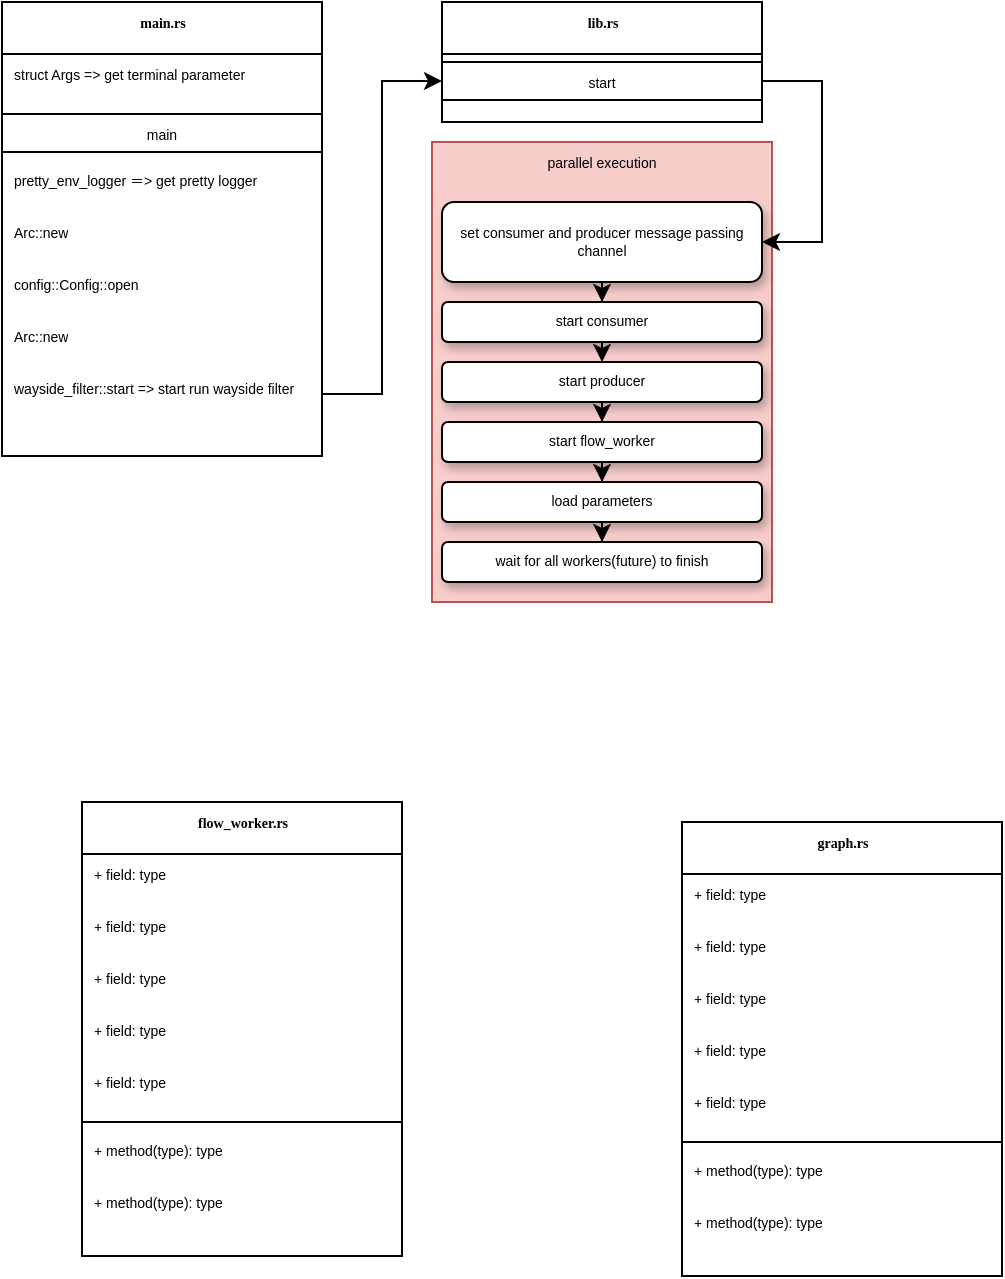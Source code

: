 <mxfile version="15.0.3" type="github">
  <diagram name="Page-1" id="9f46799a-70d6-7492-0946-bef42562c5a5">
    <mxGraphModel dx="805" dy="466" grid="1" gridSize="10" guides="1" tooltips="1" connect="1" arrows="1" fold="1" page="1" pageScale="1" pageWidth="1100" pageHeight="850" background="none" math="0" shadow="0">
      <root>
        <mxCell id="0" />
        <mxCell id="1" parent="0" />
        <mxCell id="3UPYBKitPrsgGl5lzxsW-54" value="parallel execution" style="rounded=0;whiteSpace=wrap;html=1;shadow=0;fontSize=7;align=center;verticalAlign=top;fillOpacity=100;labelBorderColor=none;labelPadding=0;fillColor=#f8cecc;strokeColor=#b85450;" vertex="1" parent="1">
          <mxGeometry x="275" y="110" width="170" height="230" as="geometry" />
        </mxCell>
        <mxCell id="78961159f06e98e8-17" value="main.rs&lt;br style=&quot;font-size: 7px;&quot;&gt;" style="swimlane;html=1;fontStyle=1;align=center;verticalAlign=top;childLayout=stackLayout;horizontal=1;startSize=26;horizontalStack=0;resizeParent=1;resizeLast=0;collapsible=1;marginBottom=0;swimlaneFillColor=#ffffff;rounded=0;shadow=0;comic=0;labelBackgroundColor=none;strokeWidth=1;fillColor=none;fontFamily=Verdana;fontSize=7;" parent="1" vertex="1">
          <mxGeometry x="60" y="40" width="160" height="227" as="geometry" />
        </mxCell>
        <mxCell id="78961159f06e98e8-21" value="struct Args =&amp;gt; get terminal parameter&amp;nbsp;" style="text;html=1;strokeColor=none;fillColor=none;align=left;verticalAlign=top;spacingLeft=4;spacingRight=4;whiteSpace=wrap;overflow=hidden;rotatable=0;points=[[0,0.5],[1,0.5]];portConstraint=eastwest;fontSize=7;" parent="78961159f06e98e8-17" vertex="1">
          <mxGeometry y="26" width="160" height="26" as="geometry" />
        </mxCell>
        <mxCell id="3UPYBKitPrsgGl5lzxsW-34" value="" style="line;html=1;strokeWidth=1;fillColor=none;align=left;verticalAlign=middle;spacingTop=-1;spacingLeft=3;spacingRight=3;rotatable=0;labelPosition=right;points=[];portConstraint=eastwest;fontSize=7;" vertex="1" parent="78961159f06e98e8-17">
          <mxGeometry y="52" width="160" height="8" as="geometry" />
        </mxCell>
        <mxCell id="3UPYBKitPrsgGl5lzxsW-35" value="main&lt;br&gt;" style="text;html=1;strokeColor=none;fillColor=none;align=center;verticalAlign=middle;spacingLeft=4;spacingRight=4;whiteSpace=wrap;overflow=hidden;rotatable=0;points=[[0,0.5],[1,0.5]];portConstraint=eastwest;fontSize=7;" vertex="1" parent="78961159f06e98e8-17">
          <mxGeometry y="60" width="160" height="11" as="geometry" />
        </mxCell>
        <mxCell id="3UPYBKitPrsgGl5lzxsW-33" value="" style="line;html=1;strokeWidth=1;fillColor=none;align=left;verticalAlign=middle;spacingTop=-1;spacingLeft=3;spacingRight=3;rotatable=0;labelPosition=right;points=[];portConstraint=eastwest;fontSize=7;" vertex="1" parent="78961159f06e98e8-17">
          <mxGeometry y="71" width="160" height="8" as="geometry" />
        </mxCell>
        <mxCell id="78961159f06e98e8-20" value="&lt;font style=&quot;font-size: 7px;&quot;&gt;&lt;font style=&quot;font-size: 7px;&quot;&gt;pretty_env_logger ＝&amp;gt; get pretty logge&lt;/font&gt;r&lt;/font&gt;" style="text;html=1;strokeColor=none;fillColor=none;align=left;verticalAlign=top;spacingLeft=4;spacingRight=4;whiteSpace=wrap;overflow=hidden;rotatable=0;points=[[0,0.5],[1,0.5]];portConstraint=eastwest;fontSize=7;" parent="78961159f06e98e8-17" vertex="1">
          <mxGeometry y="79" width="160" height="26" as="geometry" />
        </mxCell>
        <mxCell id="3UPYBKitPrsgGl5lzxsW-29" value="Arc::new" style="text;html=1;strokeColor=none;fillColor=none;align=left;verticalAlign=top;spacingLeft=4;spacingRight=4;whiteSpace=wrap;overflow=hidden;rotatable=0;points=[[0,0.5],[1,0.5]];portConstraint=eastwest;fontSize=7;" vertex="1" parent="78961159f06e98e8-17">
          <mxGeometry y="105" width="160" height="26" as="geometry" />
        </mxCell>
        <mxCell id="78961159f06e98e8-27" value="config::Config::open" style="text;html=1;strokeColor=none;fillColor=none;align=left;verticalAlign=top;spacingLeft=4;spacingRight=4;whiteSpace=wrap;overflow=hidden;rotatable=0;points=[[0,0.5],[1,0.5]];portConstraint=eastwest;fontSize=7;" parent="78961159f06e98e8-17" vertex="1">
          <mxGeometry y="131" width="160" height="26" as="geometry" />
        </mxCell>
        <mxCell id="3UPYBKitPrsgGl5lzxsW-30" value="Arc::new" style="text;html=1;strokeColor=none;fillColor=none;align=left;verticalAlign=top;spacingLeft=4;spacingRight=4;whiteSpace=wrap;overflow=hidden;rotatable=0;points=[[0,0.5],[1,0.5]];portConstraint=eastwest;fontSize=7;" vertex="1" parent="78961159f06e98e8-17">
          <mxGeometry y="157" width="160" height="26" as="geometry" />
        </mxCell>
        <mxCell id="3UPYBKitPrsgGl5lzxsW-31" value="wayside_filter::start =&amp;gt; start run wayside filter&lt;br&gt;" style="text;html=1;strokeColor=none;fillColor=none;align=left;verticalAlign=top;spacingLeft=4;spacingRight=4;whiteSpace=wrap;overflow=hidden;rotatable=0;points=[[0,0.5],[1,0.5]];portConstraint=eastwest;fontSize=7;" vertex="1" parent="78961159f06e98e8-17">
          <mxGeometry y="183" width="160" height="26" as="geometry" />
        </mxCell>
        <mxCell id="3UPYBKitPrsgGl5lzxsW-43" style="edgeStyle=orthogonalEdgeStyle;rounded=0;orthogonalLoop=1;jettySize=auto;html=1;entryX=1;entryY=0.5;entryDx=0;entryDy=0;fontSize=7;exitX=1;exitY=0.5;exitDx=0;exitDy=0;" edge="1" parent="1" source="3UPYBKitPrsgGl5lzxsW-37" target="3UPYBKitPrsgGl5lzxsW-42">
          <mxGeometry relative="1" as="geometry">
            <Array as="points">
              <mxPoint x="470" y="79" />
              <mxPoint x="470" y="160" />
            </Array>
          </mxGeometry>
        </mxCell>
        <mxCell id="3UPYBKitPrsgGl5lzxsW-1" value="lib.rs" style="swimlane;html=1;fontStyle=1;align=center;verticalAlign=top;childLayout=stackLayout;horizontal=1;startSize=26;horizontalStack=0;resizeParent=1;resizeLast=0;collapsible=1;marginBottom=0;swimlaneFillColor=#ffffff;rounded=0;shadow=0;comic=0;labelBackgroundColor=none;strokeWidth=1;fillColor=none;fontFamily=Verdana;fontSize=7;" vertex="1" parent="1">
          <mxGeometry x="280" y="40" width="160" height="60" as="geometry" />
        </mxCell>
        <mxCell id="3UPYBKitPrsgGl5lzxsW-36" value="" style="line;html=1;strokeWidth=1;fillColor=none;align=left;verticalAlign=middle;spacingTop=-1;spacingLeft=3;spacingRight=3;rotatable=0;labelPosition=right;points=[];portConstraint=eastwest;fontSize=7;" vertex="1" parent="3UPYBKitPrsgGl5lzxsW-1">
          <mxGeometry y="26" width="160" height="8" as="geometry" />
        </mxCell>
        <mxCell id="3UPYBKitPrsgGl5lzxsW-37" value="start" style="text;html=1;strokeColor=none;fillColor=none;align=center;verticalAlign=middle;spacingLeft=4;spacingRight=4;whiteSpace=wrap;overflow=hidden;rotatable=0;points=[[0,0.5],[1,0.5]];portConstraint=eastwest;fontSize=7;" vertex="1" parent="3UPYBKitPrsgGl5lzxsW-1">
          <mxGeometry y="34" width="160" height="11" as="geometry" />
        </mxCell>
        <mxCell id="3UPYBKitPrsgGl5lzxsW-38" value="" style="line;html=1;strokeWidth=1;fillColor=none;align=left;verticalAlign=middle;spacingTop=-1;spacingLeft=3;spacingRight=3;rotatable=0;labelPosition=right;points=[];portConstraint=eastwest;fontSize=7;" vertex="1" parent="3UPYBKitPrsgGl5lzxsW-1">
          <mxGeometry y="45" width="160" height="8" as="geometry" />
        </mxCell>
        <mxCell id="3UPYBKitPrsgGl5lzxsW-10" value="graph.rs&lt;br style=&quot;font-size: 7px;&quot;&gt;" style="swimlane;html=1;fontStyle=1;align=center;verticalAlign=top;childLayout=stackLayout;horizontal=1;startSize=26;horizontalStack=0;resizeParent=1;resizeLast=0;collapsible=1;marginBottom=0;swimlaneFillColor=#ffffff;rounded=0;shadow=0;comic=0;labelBackgroundColor=none;strokeWidth=1;fillColor=none;fontFamily=Verdana;fontSize=7;" vertex="1" parent="1">
          <mxGeometry x="400" y="450" width="160" height="227" as="geometry" />
        </mxCell>
        <mxCell id="3UPYBKitPrsgGl5lzxsW-11" value="+ field: type" style="text;html=1;strokeColor=none;fillColor=none;align=left;verticalAlign=top;spacingLeft=4;spacingRight=4;whiteSpace=wrap;overflow=hidden;rotatable=0;points=[[0,0.5],[1,0.5]];portConstraint=eastwest;fontSize=7;" vertex="1" parent="3UPYBKitPrsgGl5lzxsW-10">
          <mxGeometry y="26" width="160" height="26" as="geometry" />
        </mxCell>
        <mxCell id="3UPYBKitPrsgGl5lzxsW-12" value="+ field: type" style="text;html=1;strokeColor=none;fillColor=none;align=left;verticalAlign=top;spacingLeft=4;spacingRight=4;whiteSpace=wrap;overflow=hidden;rotatable=0;points=[[0,0.5],[1,0.5]];portConstraint=eastwest;fontSize=7;" vertex="1" parent="3UPYBKitPrsgGl5lzxsW-10">
          <mxGeometry y="52" width="160" height="26" as="geometry" />
        </mxCell>
        <mxCell id="3UPYBKitPrsgGl5lzxsW-13" value="+ field: type" style="text;html=1;strokeColor=none;fillColor=none;align=left;verticalAlign=top;spacingLeft=4;spacingRight=4;whiteSpace=wrap;overflow=hidden;rotatable=0;points=[[0,0.5],[1,0.5]];portConstraint=eastwest;fontSize=7;" vertex="1" parent="3UPYBKitPrsgGl5lzxsW-10">
          <mxGeometry y="78" width="160" height="26" as="geometry" />
        </mxCell>
        <mxCell id="3UPYBKitPrsgGl5lzxsW-14" value="+ field: type" style="text;html=1;strokeColor=none;fillColor=none;align=left;verticalAlign=top;spacingLeft=4;spacingRight=4;whiteSpace=wrap;overflow=hidden;rotatable=0;points=[[0,0.5],[1,0.5]];portConstraint=eastwest;fontSize=7;" vertex="1" parent="3UPYBKitPrsgGl5lzxsW-10">
          <mxGeometry y="104" width="160" height="26" as="geometry" />
        </mxCell>
        <mxCell id="3UPYBKitPrsgGl5lzxsW-15" value="+ field: type" style="text;html=1;strokeColor=none;fillColor=none;align=left;verticalAlign=top;spacingLeft=4;spacingRight=4;whiteSpace=wrap;overflow=hidden;rotatable=0;points=[[0,0.5],[1,0.5]];portConstraint=eastwest;fontSize=7;" vertex="1" parent="3UPYBKitPrsgGl5lzxsW-10">
          <mxGeometry y="130" width="160" height="26" as="geometry" />
        </mxCell>
        <mxCell id="3UPYBKitPrsgGl5lzxsW-16" value="" style="line;html=1;strokeWidth=1;fillColor=none;align=left;verticalAlign=middle;spacingTop=-1;spacingLeft=3;spacingRight=3;rotatable=0;labelPosition=right;points=[];portConstraint=eastwest;fontSize=7;" vertex="1" parent="3UPYBKitPrsgGl5lzxsW-10">
          <mxGeometry y="156" width="160" height="8" as="geometry" />
        </mxCell>
        <mxCell id="3UPYBKitPrsgGl5lzxsW-17" value="+ method(type): type" style="text;html=1;strokeColor=none;fillColor=none;align=left;verticalAlign=top;spacingLeft=4;spacingRight=4;whiteSpace=wrap;overflow=hidden;rotatable=0;points=[[0,0.5],[1,0.5]];portConstraint=eastwest;fontSize=7;" vertex="1" parent="3UPYBKitPrsgGl5lzxsW-10">
          <mxGeometry y="164" width="160" height="26" as="geometry" />
        </mxCell>
        <mxCell id="3UPYBKitPrsgGl5lzxsW-18" value="+ method(type): type" style="text;html=1;strokeColor=none;fillColor=none;align=left;verticalAlign=top;spacingLeft=4;spacingRight=4;whiteSpace=wrap;overflow=hidden;rotatable=0;points=[[0,0.5],[1,0.5]];portConstraint=eastwest;fontSize=7;" vertex="1" parent="3UPYBKitPrsgGl5lzxsW-10">
          <mxGeometry y="190" width="160" height="26" as="geometry" />
        </mxCell>
        <mxCell id="3UPYBKitPrsgGl5lzxsW-19" value="flow_worker.rs&lt;br style=&quot;font-size: 7px;&quot;&gt;" style="swimlane;html=1;fontStyle=1;align=center;verticalAlign=top;childLayout=stackLayout;horizontal=1;startSize=26;horizontalStack=0;resizeParent=1;resizeLast=0;collapsible=1;marginBottom=0;swimlaneFillColor=#ffffff;rounded=0;shadow=0;comic=0;labelBackgroundColor=none;strokeWidth=1;fillColor=none;fontFamily=Verdana;fontSize=7;" vertex="1" parent="1">
          <mxGeometry x="100" y="440" width="160" height="227" as="geometry" />
        </mxCell>
        <mxCell id="3UPYBKitPrsgGl5lzxsW-20" value="+ field: type" style="text;html=1;strokeColor=none;fillColor=none;align=left;verticalAlign=top;spacingLeft=4;spacingRight=4;whiteSpace=wrap;overflow=hidden;rotatable=0;points=[[0,0.5],[1,0.5]];portConstraint=eastwest;fontSize=7;" vertex="1" parent="3UPYBKitPrsgGl5lzxsW-19">
          <mxGeometry y="26" width="160" height="26" as="geometry" />
        </mxCell>
        <mxCell id="3UPYBKitPrsgGl5lzxsW-21" value="+ field: type" style="text;html=1;strokeColor=none;fillColor=none;align=left;verticalAlign=top;spacingLeft=4;spacingRight=4;whiteSpace=wrap;overflow=hidden;rotatable=0;points=[[0,0.5],[1,0.5]];portConstraint=eastwest;fontSize=7;" vertex="1" parent="3UPYBKitPrsgGl5lzxsW-19">
          <mxGeometry y="52" width="160" height="26" as="geometry" />
        </mxCell>
        <mxCell id="3UPYBKitPrsgGl5lzxsW-22" value="+ field: type" style="text;html=1;strokeColor=none;fillColor=none;align=left;verticalAlign=top;spacingLeft=4;spacingRight=4;whiteSpace=wrap;overflow=hidden;rotatable=0;points=[[0,0.5],[1,0.5]];portConstraint=eastwest;fontSize=7;" vertex="1" parent="3UPYBKitPrsgGl5lzxsW-19">
          <mxGeometry y="78" width="160" height="26" as="geometry" />
        </mxCell>
        <mxCell id="3UPYBKitPrsgGl5lzxsW-23" value="+ field: type" style="text;html=1;strokeColor=none;fillColor=none;align=left;verticalAlign=top;spacingLeft=4;spacingRight=4;whiteSpace=wrap;overflow=hidden;rotatable=0;points=[[0,0.5],[1,0.5]];portConstraint=eastwest;fontSize=7;" vertex="1" parent="3UPYBKitPrsgGl5lzxsW-19">
          <mxGeometry y="104" width="160" height="26" as="geometry" />
        </mxCell>
        <mxCell id="3UPYBKitPrsgGl5lzxsW-24" value="+ field: type" style="text;html=1;strokeColor=none;fillColor=none;align=left;verticalAlign=top;spacingLeft=4;spacingRight=4;whiteSpace=wrap;overflow=hidden;rotatable=0;points=[[0,0.5],[1,0.5]];portConstraint=eastwest;fontSize=7;" vertex="1" parent="3UPYBKitPrsgGl5lzxsW-19">
          <mxGeometry y="130" width="160" height="26" as="geometry" />
        </mxCell>
        <mxCell id="3UPYBKitPrsgGl5lzxsW-25" value="" style="line;html=1;strokeWidth=1;fillColor=none;align=left;verticalAlign=middle;spacingTop=-1;spacingLeft=3;spacingRight=3;rotatable=0;labelPosition=right;points=[];portConstraint=eastwest;fontSize=7;" vertex="1" parent="3UPYBKitPrsgGl5lzxsW-19">
          <mxGeometry y="156" width="160" height="8" as="geometry" />
        </mxCell>
        <mxCell id="3UPYBKitPrsgGl5lzxsW-26" value="+ method(type): type" style="text;html=1;strokeColor=none;fillColor=none;align=left;verticalAlign=top;spacingLeft=4;spacingRight=4;whiteSpace=wrap;overflow=hidden;rotatable=0;points=[[0,0.5],[1,0.5]];portConstraint=eastwest;fontSize=7;" vertex="1" parent="3UPYBKitPrsgGl5lzxsW-19">
          <mxGeometry y="164" width="160" height="26" as="geometry" />
        </mxCell>
        <mxCell id="3UPYBKitPrsgGl5lzxsW-27" value="+ method(type): type" style="text;html=1;strokeColor=none;fillColor=none;align=left;verticalAlign=top;spacingLeft=4;spacingRight=4;whiteSpace=wrap;overflow=hidden;rotatable=0;points=[[0,0.5],[1,0.5]];portConstraint=eastwest;fontSize=7;" vertex="1" parent="3UPYBKitPrsgGl5lzxsW-19">
          <mxGeometry y="190" width="160" height="26" as="geometry" />
        </mxCell>
        <mxCell id="3UPYBKitPrsgGl5lzxsW-39" style="edgeStyle=orthogonalEdgeStyle;rounded=0;orthogonalLoop=1;jettySize=auto;html=1;exitX=1;exitY=0.5;exitDx=0;exitDy=0;entryX=0;entryY=0.5;entryDx=0;entryDy=0;fontSize=7;" edge="1" parent="1" source="3UPYBKitPrsgGl5lzxsW-31" target="3UPYBKitPrsgGl5lzxsW-37">
          <mxGeometry relative="1" as="geometry" />
        </mxCell>
        <mxCell id="3UPYBKitPrsgGl5lzxsW-46" style="edgeStyle=orthogonalEdgeStyle;rounded=0;orthogonalLoop=1;jettySize=auto;html=1;entryX=0.5;entryY=0;entryDx=0;entryDy=0;fontSize=7;" edge="1" parent="1" source="3UPYBKitPrsgGl5lzxsW-42" target="3UPYBKitPrsgGl5lzxsW-44">
          <mxGeometry relative="1" as="geometry" />
        </mxCell>
        <mxCell id="3UPYBKitPrsgGl5lzxsW-42" value="set consumer and producer message passing channel" style="rounded=1;whiteSpace=wrap;html=1;shadow=1;fontSize=7;align=center;verticalAlign=middle;" vertex="1" parent="1">
          <mxGeometry x="280" y="140" width="160" height="40" as="geometry" />
        </mxCell>
        <mxCell id="3UPYBKitPrsgGl5lzxsW-47" style="edgeStyle=orthogonalEdgeStyle;rounded=0;orthogonalLoop=1;jettySize=auto;html=1;exitX=0.5;exitY=1;exitDx=0;exitDy=0;entryX=0.5;entryY=0;entryDx=0;entryDy=0;fontSize=7;" edge="1" parent="1" source="3UPYBKitPrsgGl5lzxsW-44" target="3UPYBKitPrsgGl5lzxsW-45">
          <mxGeometry relative="1" as="geometry" />
        </mxCell>
        <mxCell id="3UPYBKitPrsgGl5lzxsW-44" value="start consumer" style="rounded=1;whiteSpace=wrap;html=1;shadow=1;fontSize=7;align=center;verticalAlign=middle;" vertex="1" parent="1">
          <mxGeometry x="280" y="190" width="160" height="20" as="geometry" />
        </mxCell>
        <mxCell id="3UPYBKitPrsgGl5lzxsW-49" style="edgeStyle=orthogonalEdgeStyle;rounded=0;orthogonalLoop=1;jettySize=auto;html=1;entryX=0.5;entryY=0;entryDx=0;entryDy=0;fontSize=7;" edge="1" parent="1" source="3UPYBKitPrsgGl5lzxsW-45" target="3UPYBKitPrsgGl5lzxsW-48">
          <mxGeometry relative="1" as="geometry" />
        </mxCell>
        <mxCell id="3UPYBKitPrsgGl5lzxsW-45" value="start producer" style="rounded=1;whiteSpace=wrap;html=1;shadow=1;fontSize=7;align=center;verticalAlign=middle;" vertex="1" parent="1">
          <mxGeometry x="280" y="220" width="160" height="20" as="geometry" />
        </mxCell>
        <mxCell id="3UPYBKitPrsgGl5lzxsW-51" style="edgeStyle=orthogonalEdgeStyle;rounded=0;orthogonalLoop=1;jettySize=auto;html=1;entryX=0.5;entryY=0;entryDx=0;entryDy=0;fontSize=7;" edge="1" parent="1" source="3UPYBKitPrsgGl5lzxsW-48" target="3UPYBKitPrsgGl5lzxsW-50">
          <mxGeometry relative="1" as="geometry" />
        </mxCell>
        <mxCell id="3UPYBKitPrsgGl5lzxsW-48" value="start flow_worker" style="rounded=1;whiteSpace=wrap;html=1;shadow=1;fontSize=7;align=center;verticalAlign=middle;" vertex="1" parent="1">
          <mxGeometry x="280" y="250" width="160" height="20" as="geometry" />
        </mxCell>
        <mxCell id="3UPYBKitPrsgGl5lzxsW-53" style="edgeStyle=orthogonalEdgeStyle;rounded=0;orthogonalLoop=1;jettySize=auto;html=1;entryX=0.5;entryY=0;entryDx=0;entryDy=0;fontSize=7;" edge="1" parent="1" source="3UPYBKitPrsgGl5lzxsW-50" target="3UPYBKitPrsgGl5lzxsW-52">
          <mxGeometry relative="1" as="geometry" />
        </mxCell>
        <mxCell id="3UPYBKitPrsgGl5lzxsW-50" value="load parameters" style="rounded=1;whiteSpace=wrap;html=1;shadow=1;fontSize=7;align=center;verticalAlign=middle;" vertex="1" parent="1">
          <mxGeometry x="280" y="280" width="160" height="20" as="geometry" />
        </mxCell>
        <mxCell id="3UPYBKitPrsgGl5lzxsW-52" value="wait for all workers(future) to finish" style="rounded=1;whiteSpace=wrap;html=1;shadow=1;fontSize=7;align=center;verticalAlign=middle;" vertex="1" parent="1">
          <mxGeometry x="280" y="310" width="160" height="20" as="geometry" />
        </mxCell>
      </root>
    </mxGraphModel>
  </diagram>
</mxfile>
